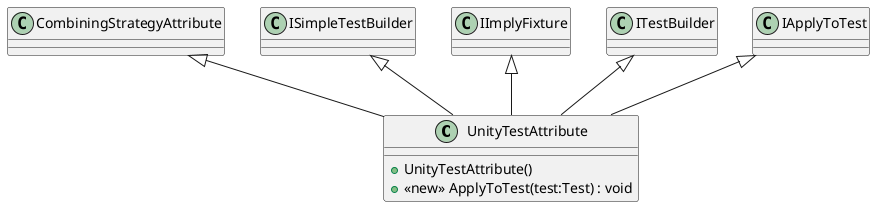 @startuml
class UnityTestAttribute {
    + UnityTestAttribute()
    + <<new>> ApplyToTest(test:Test) : void
}
CombiningStrategyAttribute <|-- UnityTestAttribute
ISimpleTestBuilder <|-- UnityTestAttribute
IImplyFixture <|-- UnityTestAttribute
ITestBuilder <|-- UnityTestAttribute
IApplyToTest <|-- UnityTestAttribute
@enduml
